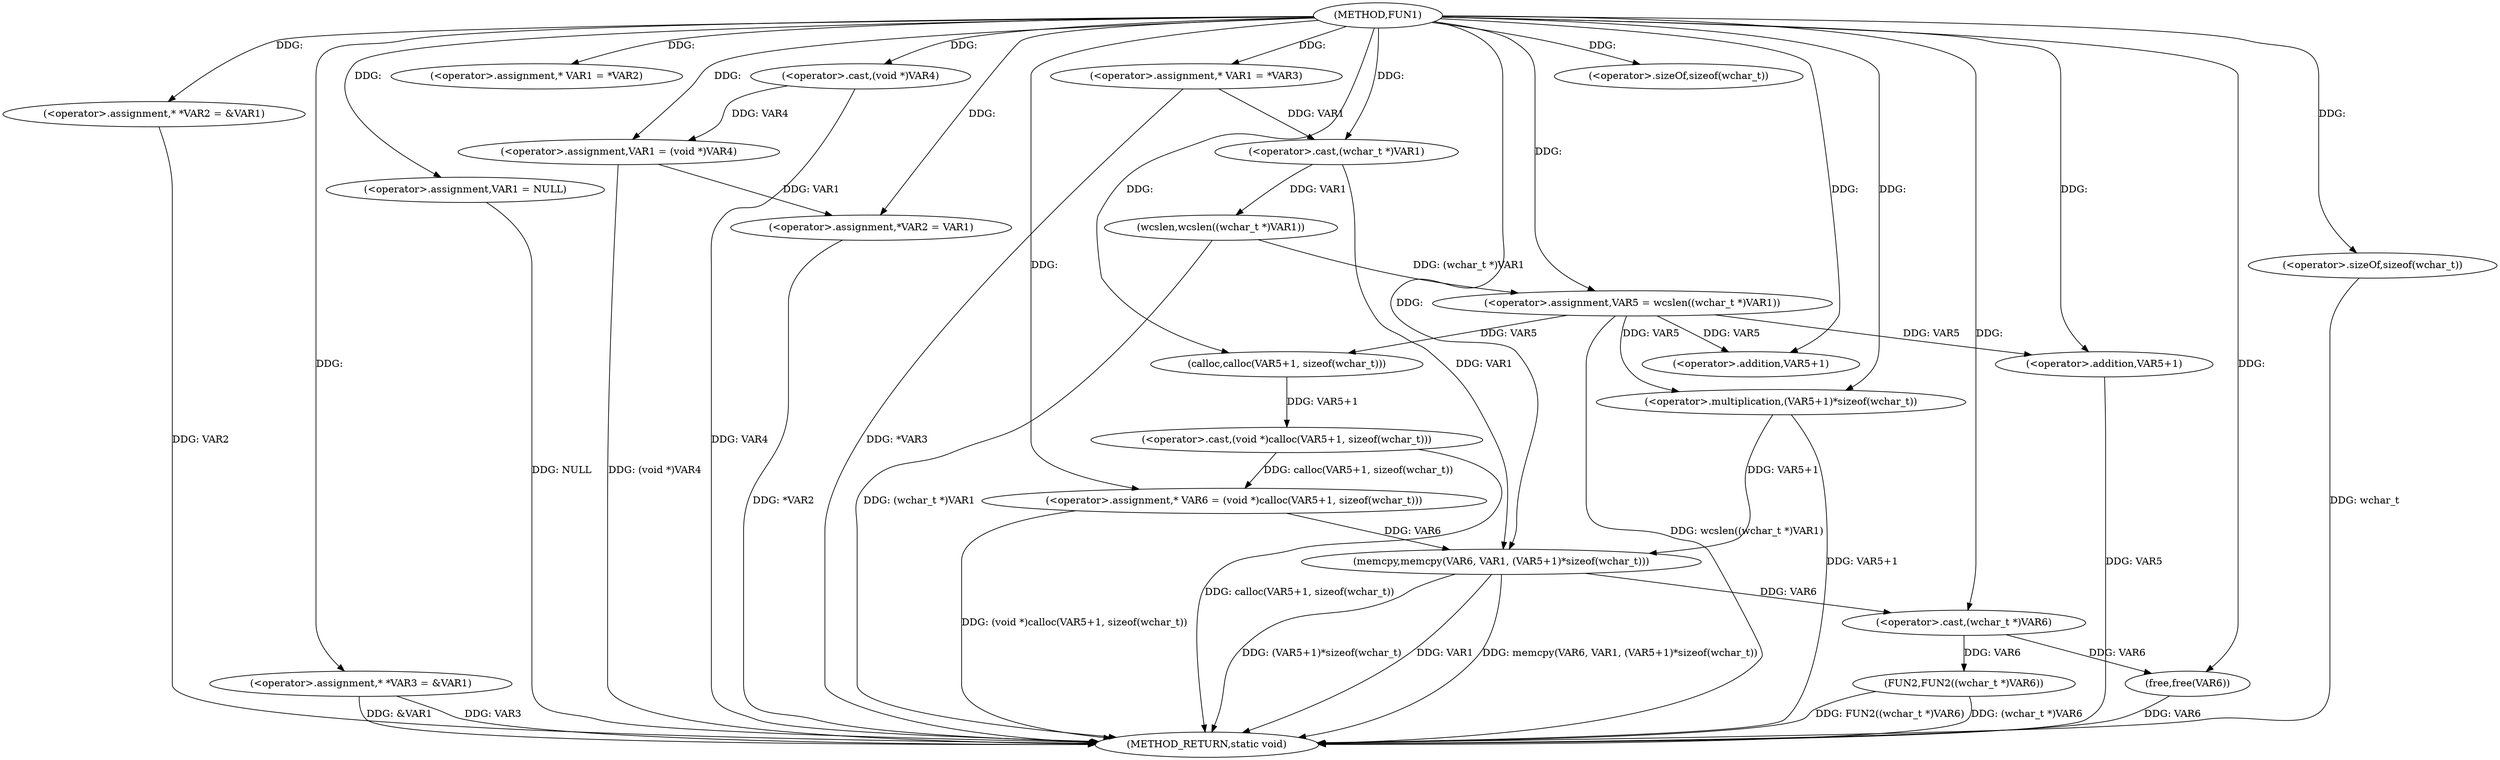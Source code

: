 digraph FUN1 {  
"1000100" [label = "(METHOD,FUN1)" ]
"1000171" [label = "(METHOD_RETURN,static void)" ]
"1000104" [label = "(<operator>.assignment,* *VAR2 = &VAR1)" ]
"1000109" [label = "(<operator>.assignment,* *VAR3 = &VAR1)" ]
"1000113" [label = "(<operator>.assignment,VAR1 = NULL)" ]
"1000118" [label = "(<operator>.assignment,* VAR1 = *VAR2)" ]
"1000122" [label = "(<operator>.assignment,VAR1 = (void *)VAR4)" ]
"1000124" [label = "(<operator>.cast,(void *)VAR4)" ]
"1000127" [label = "(<operator>.assignment,*VAR2 = VAR1)" ]
"1000133" [label = "(<operator>.assignment,* VAR1 = *VAR3)" ]
"1000139" [label = "(<operator>.assignment,VAR5 = wcslen((wchar_t *)VAR1))" ]
"1000141" [label = "(wcslen,wcslen((wchar_t *)VAR1))" ]
"1000142" [label = "(<operator>.cast,(wchar_t *)VAR1)" ]
"1000146" [label = "(<operator>.assignment,* VAR6 = (void *)calloc(VAR5+1, sizeof(wchar_t)))" ]
"1000148" [label = "(<operator>.cast,(void *)calloc(VAR5+1, sizeof(wchar_t)))" ]
"1000150" [label = "(calloc,calloc(VAR5+1, sizeof(wchar_t)))" ]
"1000151" [label = "(<operator>.addition,VAR5+1)" ]
"1000154" [label = "(<operator>.sizeOf,sizeof(wchar_t))" ]
"1000156" [label = "(memcpy,memcpy(VAR6, VAR1, (VAR5+1)*sizeof(wchar_t)))" ]
"1000159" [label = "(<operator>.multiplication,(VAR5+1)*sizeof(wchar_t))" ]
"1000160" [label = "(<operator>.addition,VAR5+1)" ]
"1000163" [label = "(<operator>.sizeOf,sizeof(wchar_t))" ]
"1000165" [label = "(FUN2,FUN2((wchar_t *)VAR6))" ]
"1000166" [label = "(<operator>.cast,(wchar_t *)VAR6)" ]
"1000169" [label = "(free,free(VAR6))" ]
  "1000156" -> "1000171"  [ label = "DDG: (VAR5+1)*sizeof(wchar_t)"] 
  "1000141" -> "1000171"  [ label = "DDG: (wchar_t *)VAR1"] 
  "1000104" -> "1000171"  [ label = "DDG: VAR2"] 
  "1000159" -> "1000171"  [ label = "DDG: VAR5+1"] 
  "1000165" -> "1000171"  [ label = "DDG: (wchar_t *)VAR6"] 
  "1000156" -> "1000171"  [ label = "DDG: VAR1"] 
  "1000113" -> "1000171"  [ label = "DDG: NULL"] 
  "1000146" -> "1000171"  [ label = "DDG: (void *)calloc(VAR5+1, sizeof(wchar_t))"] 
  "1000163" -> "1000171"  [ label = "DDG: wchar_t"] 
  "1000124" -> "1000171"  [ label = "DDG: VAR4"] 
  "1000139" -> "1000171"  [ label = "DDG: wcslen((wchar_t *)VAR1)"] 
  "1000133" -> "1000171"  [ label = "DDG: *VAR3"] 
  "1000109" -> "1000171"  [ label = "DDG: VAR3"] 
  "1000169" -> "1000171"  [ label = "DDG: VAR6"] 
  "1000148" -> "1000171"  [ label = "DDG: calloc(VAR5+1, sizeof(wchar_t))"] 
  "1000127" -> "1000171"  [ label = "DDG: *VAR2"] 
  "1000156" -> "1000171"  [ label = "DDG: memcpy(VAR6, VAR1, (VAR5+1)*sizeof(wchar_t))"] 
  "1000109" -> "1000171"  [ label = "DDG: &VAR1"] 
  "1000160" -> "1000171"  [ label = "DDG: VAR5"] 
  "1000122" -> "1000171"  [ label = "DDG: (void *)VAR4"] 
  "1000165" -> "1000171"  [ label = "DDG: FUN2((wchar_t *)VAR6)"] 
  "1000100" -> "1000104"  [ label = "DDG: "] 
  "1000100" -> "1000109"  [ label = "DDG: "] 
  "1000100" -> "1000113"  [ label = "DDG: "] 
  "1000100" -> "1000118"  [ label = "DDG: "] 
  "1000124" -> "1000122"  [ label = "DDG: VAR4"] 
  "1000100" -> "1000122"  [ label = "DDG: "] 
  "1000100" -> "1000124"  [ label = "DDG: "] 
  "1000122" -> "1000127"  [ label = "DDG: VAR1"] 
  "1000100" -> "1000127"  [ label = "DDG: "] 
  "1000100" -> "1000133"  [ label = "DDG: "] 
  "1000141" -> "1000139"  [ label = "DDG: (wchar_t *)VAR1"] 
  "1000100" -> "1000139"  [ label = "DDG: "] 
  "1000142" -> "1000141"  [ label = "DDG: VAR1"] 
  "1000133" -> "1000142"  [ label = "DDG: VAR1"] 
  "1000100" -> "1000142"  [ label = "DDG: "] 
  "1000148" -> "1000146"  [ label = "DDG: calloc(VAR5+1, sizeof(wchar_t))"] 
  "1000100" -> "1000146"  [ label = "DDG: "] 
  "1000150" -> "1000148"  [ label = "DDG: VAR5+1"] 
  "1000139" -> "1000150"  [ label = "DDG: VAR5"] 
  "1000100" -> "1000150"  [ label = "DDG: "] 
  "1000139" -> "1000151"  [ label = "DDG: VAR5"] 
  "1000100" -> "1000151"  [ label = "DDG: "] 
  "1000100" -> "1000154"  [ label = "DDG: "] 
  "1000146" -> "1000156"  [ label = "DDG: VAR6"] 
  "1000100" -> "1000156"  [ label = "DDG: "] 
  "1000142" -> "1000156"  [ label = "DDG: VAR1"] 
  "1000159" -> "1000156"  [ label = "DDG: VAR5+1"] 
  "1000100" -> "1000159"  [ label = "DDG: "] 
  "1000139" -> "1000159"  [ label = "DDG: VAR5"] 
  "1000100" -> "1000160"  [ label = "DDG: "] 
  "1000139" -> "1000160"  [ label = "DDG: VAR5"] 
  "1000100" -> "1000163"  [ label = "DDG: "] 
  "1000166" -> "1000165"  [ label = "DDG: VAR6"] 
  "1000156" -> "1000166"  [ label = "DDG: VAR6"] 
  "1000100" -> "1000166"  [ label = "DDG: "] 
  "1000166" -> "1000169"  [ label = "DDG: VAR6"] 
  "1000100" -> "1000169"  [ label = "DDG: "] 
}
